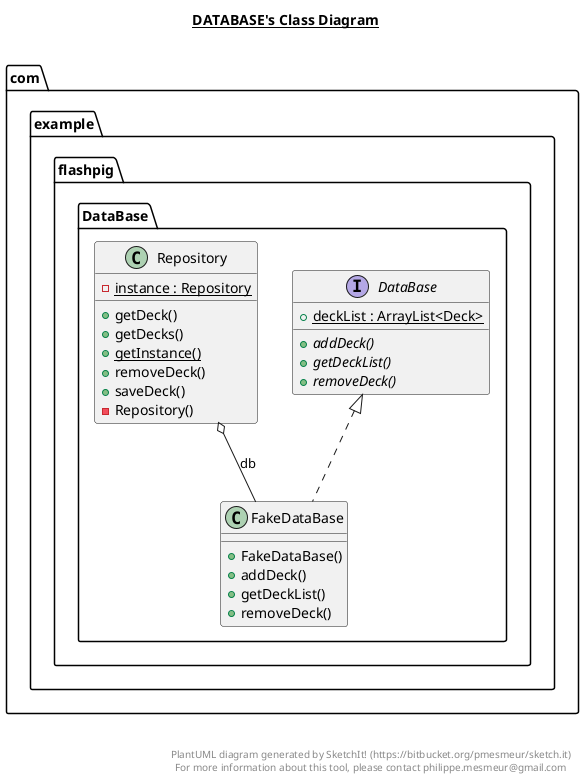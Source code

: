 @startuml

title __DATABASE's Class Diagram__\n

  namespace com.example.flashpig {
    namespace DataBase {
      interface com.example.flashpig.DataBase.DataBase {
          {static} + deckList : ArrayList<Deck>
          {abstract} + addDeck()
          {abstract} + getDeckList()
          {abstract} + removeDeck()
      }
    }
  }
  

  namespace com.example.flashpig {
    namespace DataBase {
      class com.example.flashpig.DataBase.FakeDataBase {
          + FakeDataBase()
          + addDeck()
          + getDeckList()
          + removeDeck()
      }
    }
  }
  

  namespace com.example.flashpig {
    namespace DataBase {
      class com.example.flashpig.DataBase.Repository {
          {static} - instance : Repository
          + getDeck()
          + getDecks()
          {static} + getInstance()
          + removeDeck()
          + saveDeck()
          - Repository()
      }
    }
  }
  

  com.example.flashpig.DataBase.FakeDataBase .up.|> com.example.flashpig.DataBase.DataBase
  com.example.flashpig.DataBase.Repository o-- com.example.flashpig.DataBase.FakeDataBase : db


right footer


PlantUML diagram generated by SketchIt! (https://bitbucket.org/pmesmeur/sketch.it)
For more information about this tool, please contact philippe.mesmeur@gmail.com
endfooter

@enduml
